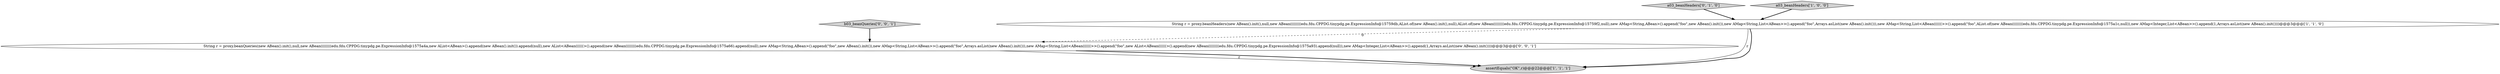 digraph {
1 [style = filled, label = "String r = proxy.beanHeaders(new ABean().init(),null,new ABean((((((((edu.fdu.CPPDG.tinypdg.pe.ExpressionInfo@15759db,AList.of(new ABean().init(),null),AList.of(new ABean((((((((edu.fdu.CPPDG.tinypdg.pe.ExpressionInfo@15759f2,null),new AMap<String,ABean>().append(\"foo\",new ABean().init()),new AMap<String,List<ABean>>().append(\"foo\",Arrays.asList(new ABean().init())),new AMap<String,List<ABean((((((>>().append(\"foo\",AList.of(new ABean((((((((edu.fdu.CPPDG.tinypdg.pe.ExpressionInfo@1575a1c,null)),new AMap<Integer,List<ABean>>().append(1,Arrays.asList(new ABean().init())))@@@3@@@['1', '1', '0']", fillcolor = white, shape = ellipse image = "AAA0AAABBB1BBB"];
3 [style = filled, label = "a03_beanHeaders['0', '1', '0']", fillcolor = lightgray, shape = diamond image = "AAA0AAABBB2BBB"];
2 [style = filled, label = "a03_beanHeaders['1', '0', '0']", fillcolor = lightgray, shape = diamond image = "AAA0AAABBB1BBB"];
4 [style = filled, label = "String r = proxy.beanQueries(new ABean().init(),null,new ABean((((((((edu.fdu.CPPDG.tinypdg.pe.ExpressionInfo@1575a4a,new AList<ABean>().append(new ABean().init()).append(null),new AList<ABean((((((>().append(new ABean((((((((edu.fdu.CPPDG.tinypdg.pe.ExpressionInfo@1575a66).append(null),new AMap<String,ABean>().append(\"foo\",new ABean().init()),new AMap<String,List<ABean>>().append(\"foo\",Arrays.asList(new ABean().init())),new AMap<String,List<ABean((((((>>().append(\"foo\",new AList<ABean((((((>().append(new ABean((((((((edu.fdu.CPPDG.tinypdg.pe.ExpressionInfo@1575a93).append(null)),new AMap<Integer,List<ABean>>().append(1,Arrays.asList(new ABean().init())))@@@3@@@['0', '0', '1']", fillcolor = white, shape = ellipse image = "AAA0AAABBB3BBB"];
5 [style = filled, label = "b03_beanQueries['0', '0', '1']", fillcolor = lightgray, shape = diamond image = "AAA0AAABBB3BBB"];
0 [style = filled, label = "assertEquals(\"OK\",r)@@@22@@@['1', '1', '1']", fillcolor = lightgray, shape = ellipse image = "AAA0AAABBB1BBB"];
1->0 [style = solid, label="r"];
4->0 [style = solid, label="r"];
1->4 [style = dashed, label="0"];
1->0 [style = bold, label=""];
3->1 [style = bold, label=""];
2->1 [style = bold, label=""];
5->4 [style = bold, label=""];
4->0 [style = bold, label=""];
}
